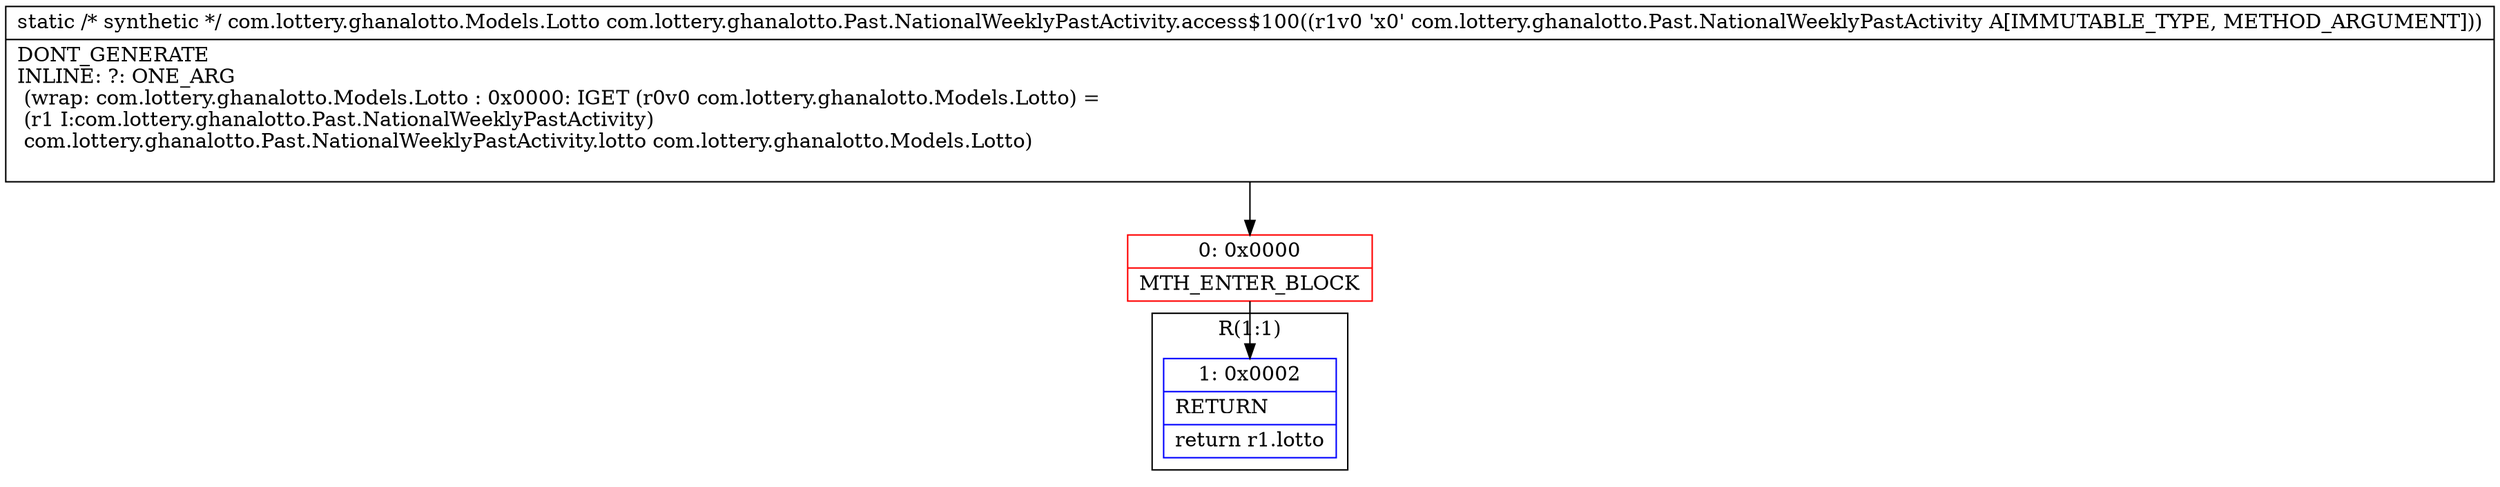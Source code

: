 digraph "CFG forcom.lottery.ghanalotto.Past.NationalWeeklyPastActivity.access$100(Lcom\/lottery\/ghanalotto\/Past\/NationalWeeklyPastActivity;)Lcom\/lottery\/ghanalotto\/Models\/Lotto;" {
subgraph cluster_Region_1893394339 {
label = "R(1:1)";
node [shape=record,color=blue];
Node_1 [shape=record,label="{1\:\ 0x0002|RETURN\l|return r1.lotto\l}"];
}
Node_0 [shape=record,color=red,label="{0\:\ 0x0000|MTH_ENTER_BLOCK\l}"];
MethodNode[shape=record,label="{static \/* synthetic *\/ com.lottery.ghanalotto.Models.Lotto com.lottery.ghanalotto.Past.NationalWeeklyPastActivity.access$100((r1v0 'x0' com.lottery.ghanalotto.Past.NationalWeeklyPastActivity A[IMMUTABLE_TYPE, METHOD_ARGUMENT]))  | DONT_GENERATE\lINLINE: ?: ONE_ARG  \l  (wrap: com.lottery.ghanalotto.Models.Lotto : 0x0000: IGET  (r0v0 com.lottery.ghanalotto.Models.Lotto) = \l  (r1 I:com.lottery.ghanalotto.Past.NationalWeeklyPastActivity)\l com.lottery.ghanalotto.Past.NationalWeeklyPastActivity.lotto com.lottery.ghanalotto.Models.Lotto)\l\l}"];
MethodNode -> Node_0;
Node_0 -> Node_1;
}


